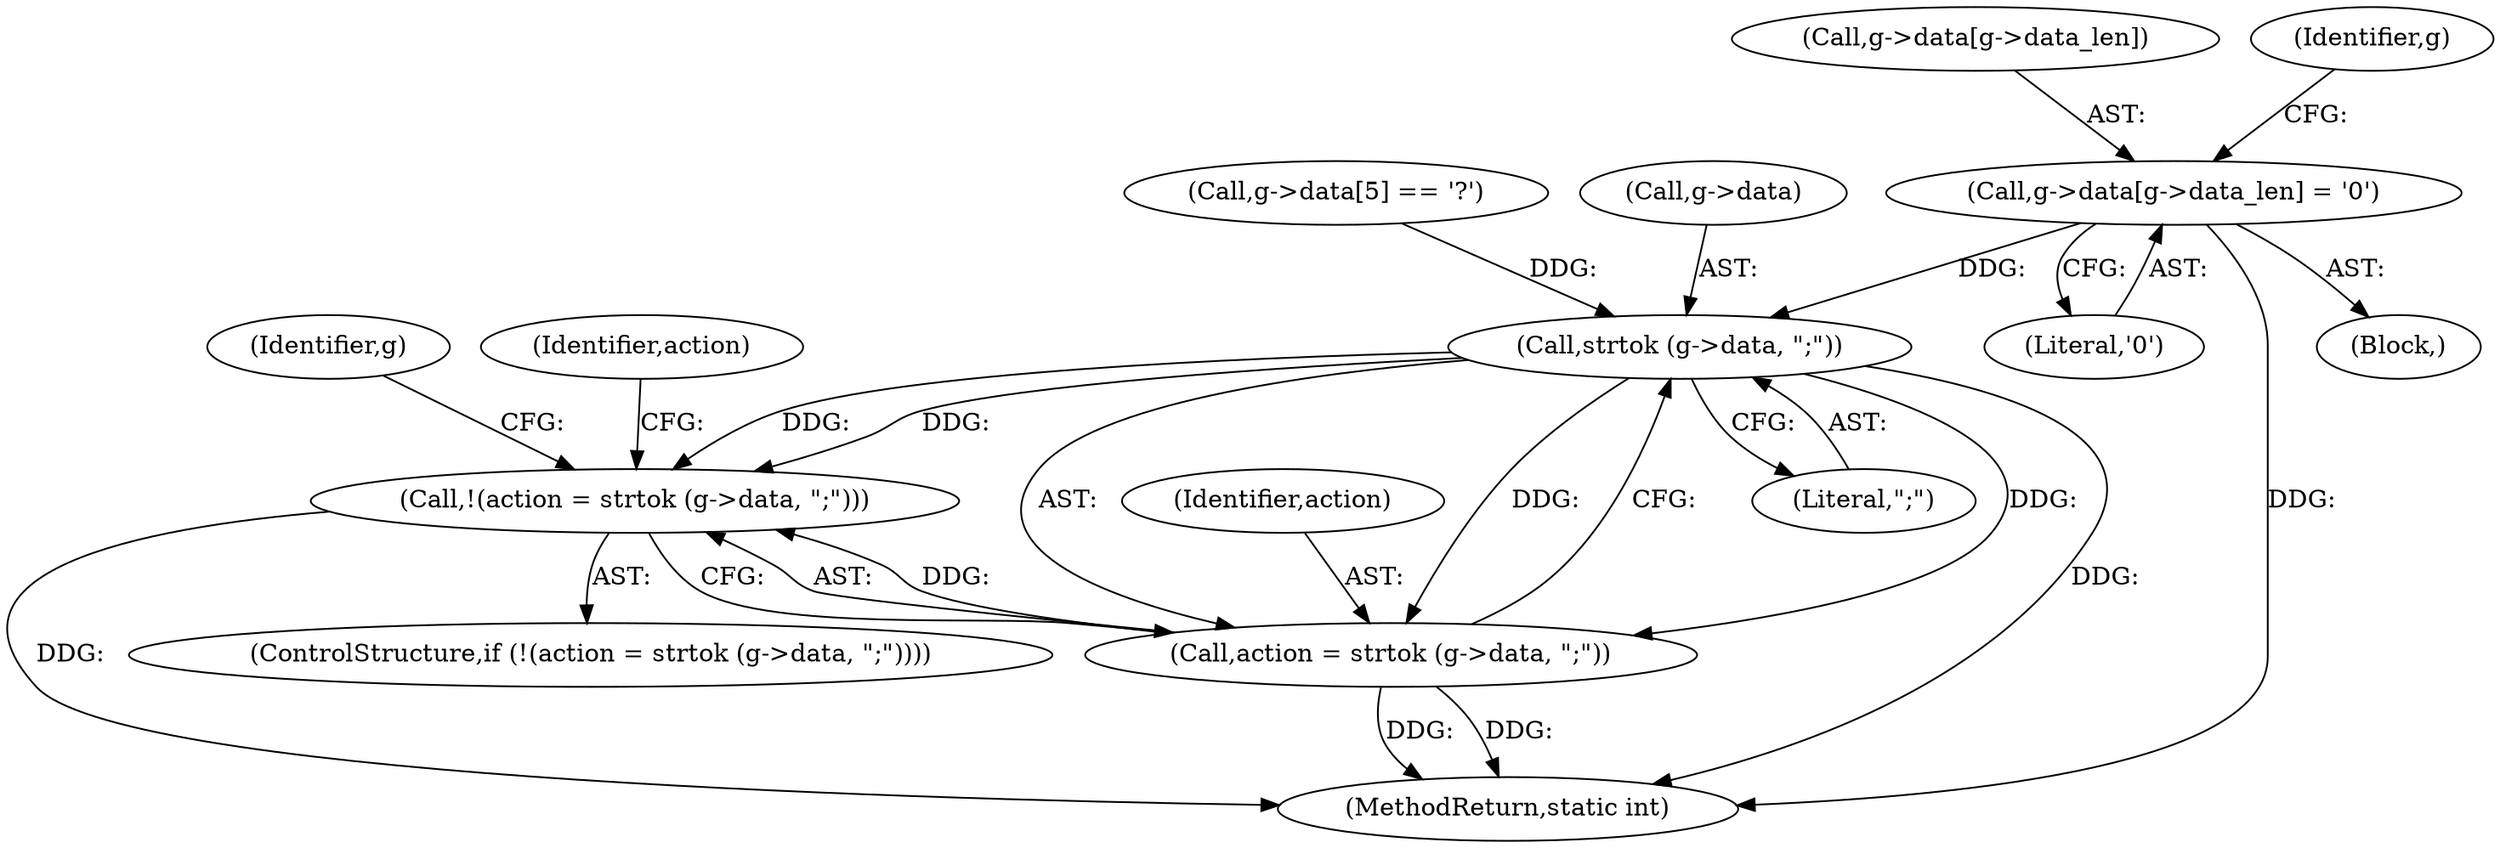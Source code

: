 digraph "0_radare2_796dd28aaa6b9fa76d99c42c4d5ff8b257cc2191@array" {
"1000118" [label="(Call,g->data[g->data_len] = '\0')"];
"1000144" [label="(Call,strtok (g->data, \";\"))"];
"1000141" [label="(Call,!(action = strtok (g->data, \";\")))"];
"1000142" [label="(Call,action = strtok (g->data, \";\"))"];
"1000144" [label="(Call,strtok (g->data, \";\"))"];
"1000143" [label="(Identifier,action)"];
"1000152" [label="(Identifier,g)"];
"1000119" [label="(Call,g->data[g->data_len])"];
"1000148" [label="(Literal,\";\")"];
"1000156" [label="(Identifier,action)"];
"1000128" [label="(Call,g->data[5] == '?')"];
"1000142" [label="(Call,action = strtok (g->data, \";\"))"];
"1000140" [label="(ControlStructure,if (!(action = strtok (g->data, \";\"))))"];
"1000131" [label="(Identifier,g)"];
"1000141" [label="(Call,!(action = strtok (g->data, \";\")))"];
"1000104" [label="(Block,)"];
"1000145" [label="(Call,g->data)"];
"1000217" [label="(MethodReturn,static int)"];
"1000118" [label="(Call,g->data[g->data_len] = '\0')"];
"1000126" [label="(Literal,'\0')"];
"1000118" -> "1000104"  [label="AST: "];
"1000118" -> "1000126"  [label="CFG: "];
"1000119" -> "1000118"  [label="AST: "];
"1000126" -> "1000118"  [label="AST: "];
"1000131" -> "1000118"  [label="CFG: "];
"1000118" -> "1000217"  [label="DDG: "];
"1000118" -> "1000144"  [label="DDG: "];
"1000144" -> "1000142"  [label="AST: "];
"1000144" -> "1000148"  [label="CFG: "];
"1000145" -> "1000144"  [label="AST: "];
"1000148" -> "1000144"  [label="AST: "];
"1000142" -> "1000144"  [label="CFG: "];
"1000144" -> "1000217"  [label="DDG: "];
"1000144" -> "1000141"  [label="DDG: "];
"1000144" -> "1000141"  [label="DDG: "];
"1000144" -> "1000142"  [label="DDG: "];
"1000144" -> "1000142"  [label="DDG: "];
"1000128" -> "1000144"  [label="DDG: "];
"1000141" -> "1000140"  [label="AST: "];
"1000141" -> "1000142"  [label="CFG: "];
"1000142" -> "1000141"  [label="AST: "];
"1000152" -> "1000141"  [label="CFG: "];
"1000156" -> "1000141"  [label="CFG: "];
"1000141" -> "1000217"  [label="DDG: "];
"1000142" -> "1000141"  [label="DDG: "];
"1000143" -> "1000142"  [label="AST: "];
"1000142" -> "1000217"  [label="DDG: "];
"1000142" -> "1000217"  [label="DDG: "];
}
